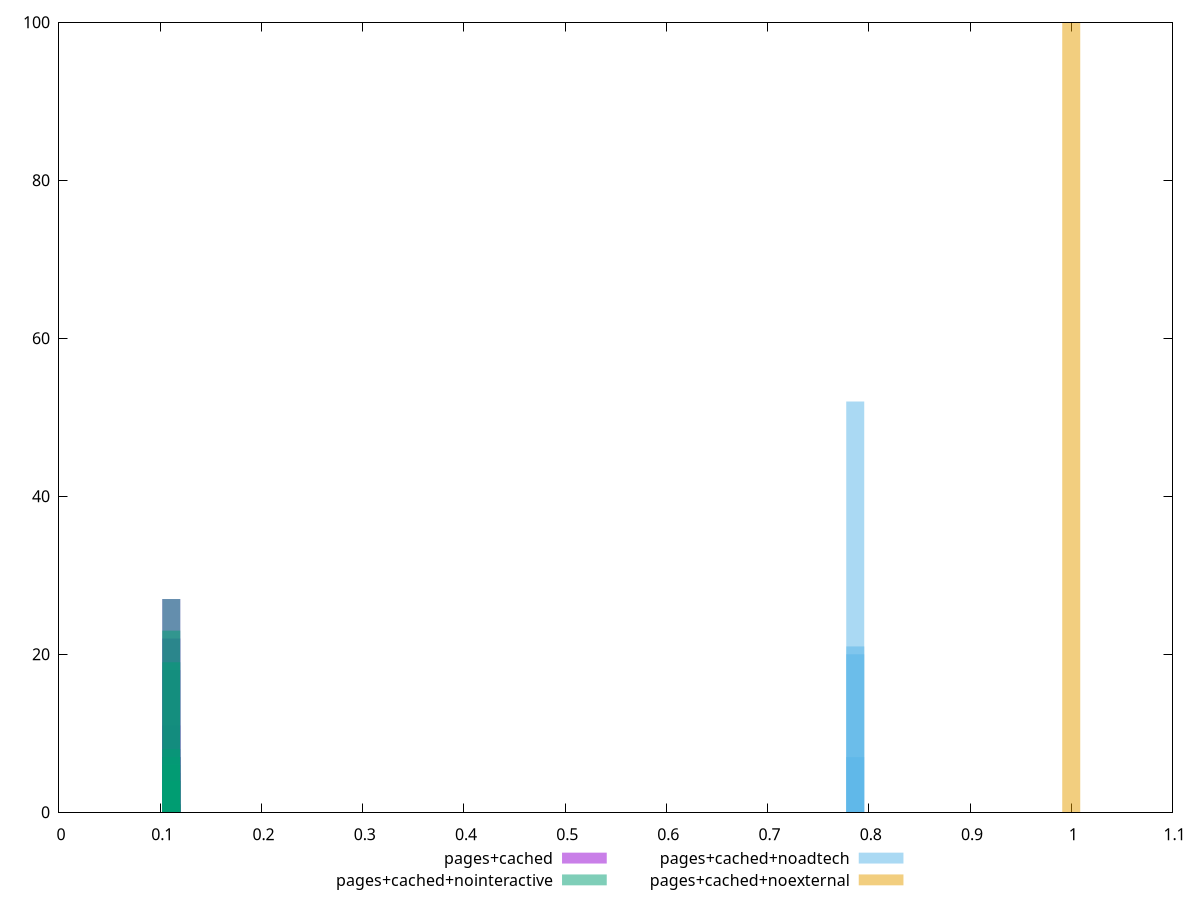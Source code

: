 $_pagesCached <<EOF
0.11089065847595965 1
0.11091133545870735 18
0.11090757600729868 27
0.11090381655589 7
0.11090569628159434 11
0.11090945573300302 22
0.11091321518441169 7
0.11091509491011603 5
0.110898177378777 1
0.11090193683018566 1
EOF
$_pagesCachedNointeractive <<EOF
0.11090831964287036 27
0.11091254407799045 8
0.11091113593295042 23
0.11091395222303049 4
0.11090691149783033 7
0.11090972778791039 19
0.1109055033527903 6
0.11090409520775027 4
0.11090268706271024 1
0.11091817665815058 1
EOF
$_pagesCachedNoadtech <<EOF
0.7865846774867548 52
0.7866227973674151 21
0.7865465576060944 20
0.786508437725434 7
EOF
$_pagesCachedNoexternal <<EOF
0.9999723939892163 100
EOF
set key outside below
set terminal pngcairo
set output "report_00005_2020-11-02T22-26-11.212Z/uses-long-cache-ttl/uses-long-cache-ttl_pages+cached_pages+cached+nointeractive_pages+cached+noadtech_pages+cached+noexternal+hist.png"
set boxwidth 0.017781634710265132
set style fill transparent solid 0.5 noborder
set yrange [0:100]
plot $_pagesCached title "pages+cached" with boxes ,$_pagesCachedNointeractive title "pages+cached+nointeractive" with boxes ,$_pagesCachedNoadtech title "pages+cached+noadtech" with boxes ,$_pagesCachedNoexternal title "pages+cached+noexternal" with boxes ,